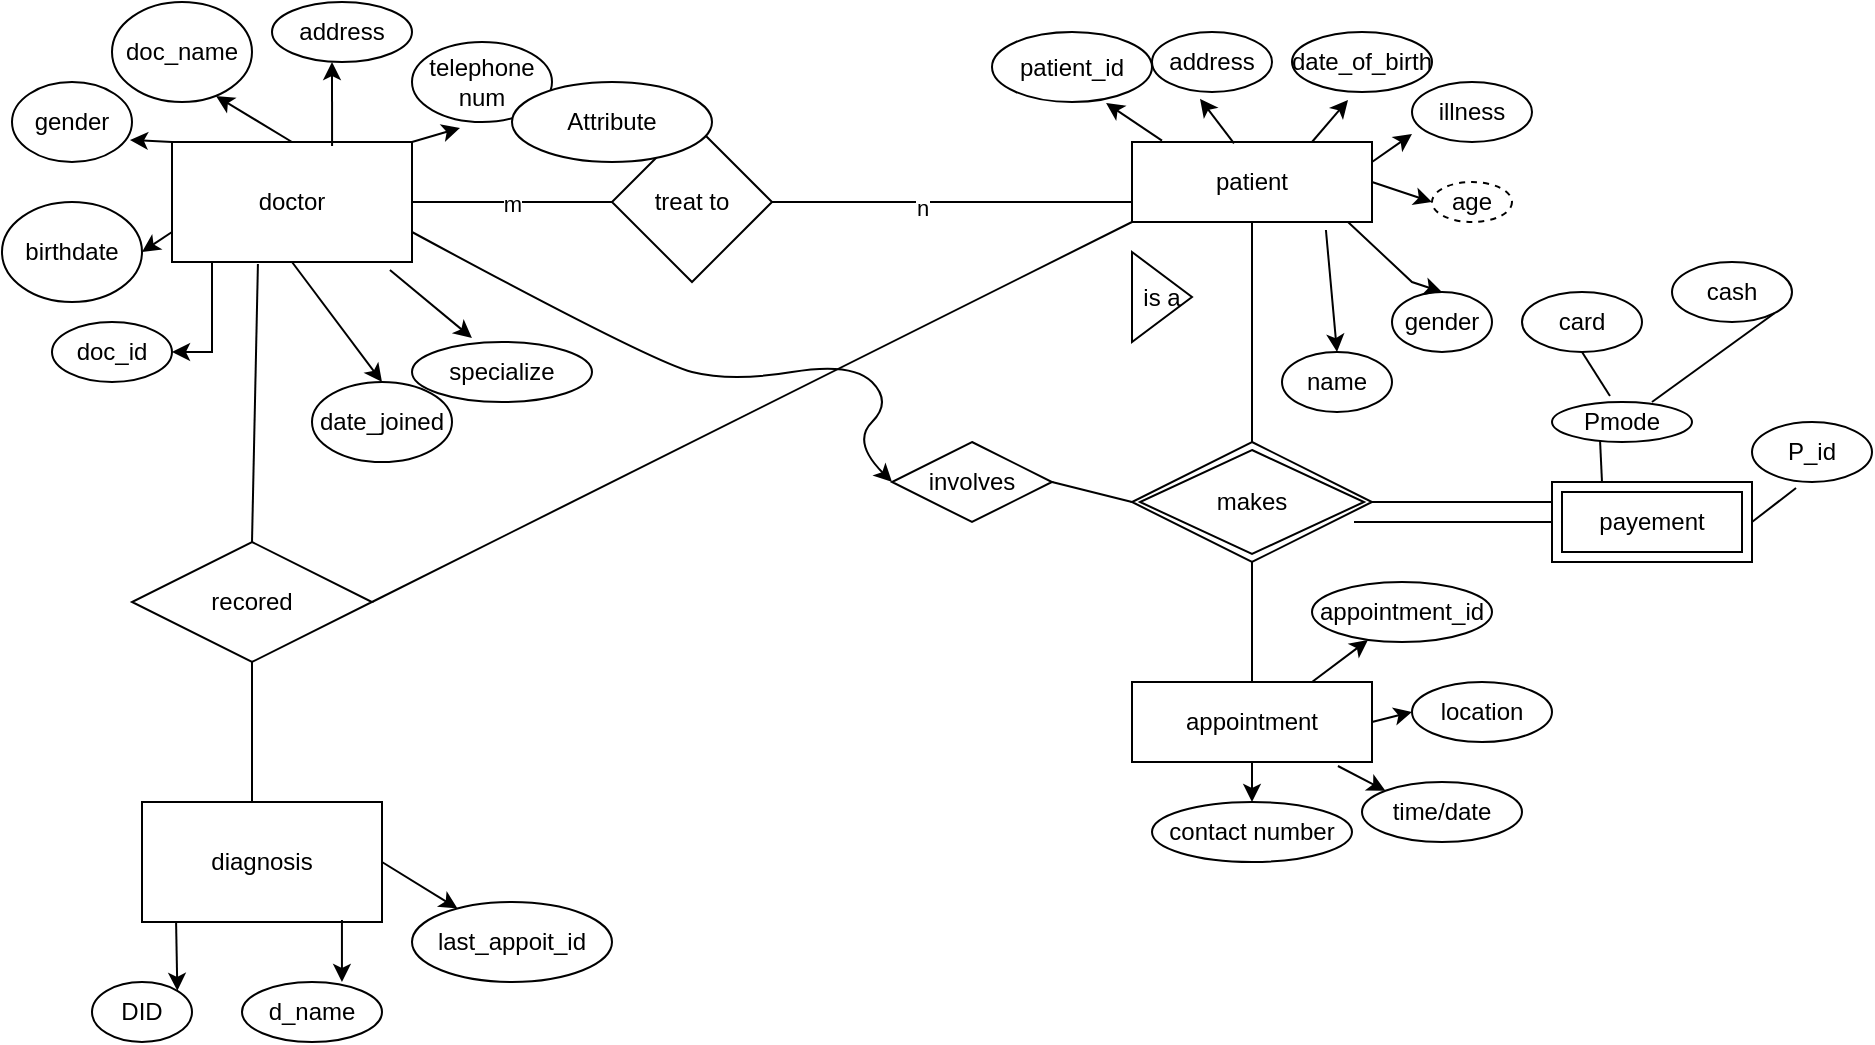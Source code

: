 <mxfile version="21.5.1" type="device">
  <diagram id="R2lEEEUBdFMjLlhIrx00" name="Page-1">
    <mxGraphModel dx="2284" dy="764" grid="1" gridSize="10" guides="1" tooltips="1" connect="1" arrows="1" fold="1" page="1" pageScale="1" pageWidth="850" pageHeight="1100" math="0" shadow="0" extFonts="Permanent Marker^https://fonts.googleapis.com/css?family=Permanent+Marker">
      <root>
        <mxCell id="0" />
        <mxCell id="1" parent="0" />
        <mxCell id="VCROz7wZlx4FAqafwNgO-3" value="" style="edgeStyle=orthogonalEdgeStyle;rounded=0;orthogonalLoop=1;jettySize=auto;html=1;" edge="1" parent="1" source="VCROz7wZlx4FAqafwNgO-1" target="VCROz7wZlx4FAqafwNgO-2">
          <mxGeometry relative="1" as="geometry">
            <Array as="points">
              <mxPoint x="100" y="185" />
            </Array>
          </mxGeometry>
        </mxCell>
        <mxCell id="VCROz7wZlx4FAqafwNgO-1" value="doctor" style="rounded=0;whiteSpace=wrap;html=1;" vertex="1" parent="1">
          <mxGeometry x="80" y="80" width="120" height="60" as="geometry" />
        </mxCell>
        <mxCell id="VCROz7wZlx4FAqafwNgO-2" value="doc_id" style="ellipse;whiteSpace=wrap;html=1;" vertex="1" parent="1">
          <mxGeometry x="20" y="170" width="60" height="30" as="geometry" />
        </mxCell>
        <mxCell id="VCROz7wZlx4FAqafwNgO-6" value="specialize" style="ellipse;whiteSpace=wrap;html=1;" vertex="1" parent="1">
          <mxGeometry x="200" y="180" width="90" height="30" as="geometry" />
        </mxCell>
        <mxCell id="VCROz7wZlx4FAqafwNgO-7" value="date_joined" style="ellipse;whiteSpace=wrap;html=1;" vertex="1" parent="1">
          <mxGeometry x="150" y="200" width="70" height="40" as="geometry" />
        </mxCell>
        <mxCell id="VCROz7wZlx4FAqafwNgO-8" value="birthdate" style="ellipse;whiteSpace=wrap;html=1;" vertex="1" parent="1">
          <mxGeometry x="-5" y="110" width="70" height="50" as="geometry" />
        </mxCell>
        <mxCell id="VCROz7wZlx4FAqafwNgO-9" value="gender" style="ellipse;whiteSpace=wrap;html=1;" vertex="1" parent="1">
          <mxGeometry y="50" width="60" height="40" as="geometry" />
        </mxCell>
        <mxCell id="VCROz7wZlx4FAqafwNgO-10" value="telephone num" style="ellipse;whiteSpace=wrap;html=1;" vertex="1" parent="1">
          <mxGeometry x="200" y="30" width="70" height="40" as="geometry" />
        </mxCell>
        <mxCell id="VCROz7wZlx4FAqafwNgO-11" value="address" style="ellipse;whiteSpace=wrap;html=1;" vertex="1" parent="1">
          <mxGeometry x="130" y="10" width="70" height="30" as="geometry" />
        </mxCell>
        <mxCell id="VCROz7wZlx4FAqafwNgO-12" value="doc_name" style="ellipse;whiteSpace=wrap;html=1;" vertex="1" parent="1">
          <mxGeometry x="50" y="10" width="70" height="50" as="geometry" />
        </mxCell>
        <mxCell id="VCROz7wZlx4FAqafwNgO-13" value="" style="endArrow=classic;html=1;rounded=0;exitX=0.667;exitY=0.033;exitDx=0;exitDy=0;exitPerimeter=0;" edge="1" parent="1" source="VCROz7wZlx4FAqafwNgO-1">
          <mxGeometry width="50" height="50" relative="1" as="geometry">
            <mxPoint x="110" y="90" as="sourcePoint" />
            <mxPoint x="160" y="40" as="targetPoint" />
          </mxGeometry>
        </mxCell>
        <mxCell id="VCROz7wZlx4FAqafwNgO-14" value="" style="endArrow=classic;html=1;rounded=0;entryX=0.743;entryY=0.94;entryDx=0;entryDy=0;entryPerimeter=0;exitX=0.5;exitY=0;exitDx=0;exitDy=0;" edge="1" parent="1" source="VCROz7wZlx4FAqafwNgO-1" target="VCROz7wZlx4FAqafwNgO-12">
          <mxGeometry width="50" height="50" relative="1" as="geometry">
            <mxPoint x="130" y="80" as="sourcePoint" />
            <mxPoint x="180" y="30" as="targetPoint" />
          </mxGeometry>
        </mxCell>
        <mxCell id="VCROz7wZlx4FAqafwNgO-16" value="" style="endArrow=classic;html=1;rounded=0;entryX=0.343;entryY=1.075;entryDx=0;entryDy=0;entryPerimeter=0;exitX=1;exitY=0;exitDx=0;exitDy=0;" edge="1" parent="1" source="VCROz7wZlx4FAqafwNgO-1" target="VCROz7wZlx4FAqafwNgO-10">
          <mxGeometry width="50" height="50" relative="1" as="geometry">
            <mxPoint x="400" y="320" as="sourcePoint" />
            <mxPoint x="450" y="270" as="targetPoint" />
            <Array as="points" />
          </mxGeometry>
        </mxCell>
        <mxCell id="VCROz7wZlx4FAqafwNgO-17" value="" style="endArrow=classic;html=1;rounded=0;entryX=0.983;entryY=0.725;entryDx=0;entryDy=0;entryPerimeter=0;exitX=0;exitY=0;exitDx=0;exitDy=0;" edge="1" parent="1" source="VCROz7wZlx4FAqafwNgO-1" target="VCROz7wZlx4FAqafwNgO-9">
          <mxGeometry width="50" height="50" relative="1" as="geometry">
            <mxPoint x="400" y="320" as="sourcePoint" />
            <mxPoint x="450" y="270" as="targetPoint" />
          </mxGeometry>
        </mxCell>
        <mxCell id="VCROz7wZlx4FAqafwNgO-18" value="" style="endArrow=classic;html=1;rounded=0;entryX=1;entryY=0.5;entryDx=0;entryDy=0;exitX=0;exitY=0.75;exitDx=0;exitDy=0;" edge="1" parent="1" source="VCROz7wZlx4FAqafwNgO-1" target="VCROz7wZlx4FAqafwNgO-8">
          <mxGeometry width="50" height="50" relative="1" as="geometry">
            <mxPoint x="400" y="320" as="sourcePoint" />
            <mxPoint x="450" y="270" as="targetPoint" />
          </mxGeometry>
        </mxCell>
        <mxCell id="VCROz7wZlx4FAqafwNgO-19" value="" style="endArrow=classic;html=1;rounded=0;exitX=0.5;exitY=1;exitDx=0;exitDy=0;entryX=0.5;entryY=0;entryDx=0;entryDy=0;" edge="1" parent="1" source="VCROz7wZlx4FAqafwNgO-1" target="VCROz7wZlx4FAqafwNgO-7">
          <mxGeometry width="50" height="50" relative="1" as="geometry">
            <mxPoint x="400" y="320" as="sourcePoint" />
            <mxPoint x="450" y="270" as="targetPoint" />
          </mxGeometry>
        </mxCell>
        <mxCell id="VCROz7wZlx4FAqafwNgO-20" value="" style="endArrow=classic;html=1;rounded=0;entryX=0.333;entryY=-0.067;entryDx=0;entryDy=0;exitX=0.908;exitY=1.067;exitDx=0;exitDy=0;exitPerimeter=0;entryPerimeter=0;" edge="1" parent="1" source="VCROz7wZlx4FAqafwNgO-1" target="VCROz7wZlx4FAqafwNgO-6">
          <mxGeometry width="50" height="50" relative="1" as="geometry">
            <mxPoint x="400" y="320" as="sourcePoint" />
            <mxPoint x="450" y="270" as="targetPoint" />
          </mxGeometry>
        </mxCell>
        <mxCell id="VCROz7wZlx4FAqafwNgO-22" value="patient&lt;br&gt;" style="rounded=0;whiteSpace=wrap;html=1;" vertex="1" parent="1">
          <mxGeometry x="560" y="80" width="120" height="40" as="geometry" />
        </mxCell>
        <mxCell id="VCROz7wZlx4FAqafwNgO-23" value="treat to" style="rhombus;whiteSpace=wrap;html=1;rounded=0;" vertex="1" parent="1">
          <mxGeometry x="300" y="70" width="80" height="80" as="geometry" />
        </mxCell>
        <mxCell id="VCROz7wZlx4FAqafwNgO-25" value="" style="endArrow=none;html=1;rounded=0;exitX=1;exitY=0.5;exitDx=0;exitDy=0;" edge="1" parent="1" source="VCROz7wZlx4FAqafwNgO-23">
          <mxGeometry width="50" height="50" relative="1" as="geometry">
            <mxPoint x="400" y="320" as="sourcePoint" />
            <mxPoint x="560" y="110" as="targetPoint" />
          </mxGeometry>
        </mxCell>
        <mxCell id="VCROz7wZlx4FAqafwNgO-28" value="n" style="edgeLabel;html=1;align=center;verticalAlign=middle;resizable=0;points=[];" vertex="1" connectable="0" parent="VCROz7wZlx4FAqafwNgO-25">
          <mxGeometry x="-0.169" y="-3" relative="1" as="geometry">
            <mxPoint as="offset" />
          </mxGeometry>
        </mxCell>
        <mxCell id="VCROz7wZlx4FAqafwNgO-29" value="name" style="ellipse;whiteSpace=wrap;html=1;" vertex="1" parent="1">
          <mxGeometry x="635" y="185" width="55" height="30" as="geometry" />
        </mxCell>
        <mxCell id="VCROz7wZlx4FAqafwNgO-30" value="gender" style="ellipse;whiteSpace=wrap;html=1;" vertex="1" parent="1">
          <mxGeometry x="690" y="155" width="50" height="30" as="geometry" />
        </mxCell>
        <mxCell id="VCROz7wZlx4FAqafwNgO-31" value="illness" style="ellipse;whiteSpace=wrap;html=1;" vertex="1" parent="1">
          <mxGeometry x="700" y="50" width="60" height="30" as="geometry" />
        </mxCell>
        <mxCell id="VCROz7wZlx4FAqafwNgO-32" value="date_of_birth" style="ellipse;whiteSpace=wrap;html=1;" vertex="1" parent="1">
          <mxGeometry x="640" y="25" width="70" height="30" as="geometry" />
        </mxCell>
        <mxCell id="VCROz7wZlx4FAqafwNgO-33" value="address&lt;br&gt;" style="ellipse;whiteSpace=wrap;html=1;" vertex="1" parent="1">
          <mxGeometry x="570" y="25" width="60" height="30" as="geometry" />
        </mxCell>
        <mxCell id="VCROz7wZlx4FAqafwNgO-34" value="patient_id&lt;br&gt;" style="ellipse;whiteSpace=wrap;html=1;" vertex="1" parent="1">
          <mxGeometry x="490" y="25" width="80" height="35" as="geometry" />
        </mxCell>
        <mxCell id="VCROz7wZlx4FAqafwNgO-35" style="edgeStyle=orthogonalEdgeStyle;rounded=0;orthogonalLoop=1;jettySize=auto;html=1;exitX=0.5;exitY=1;exitDx=0;exitDy=0;" edge="1" parent="1" source="VCROz7wZlx4FAqafwNgO-34" target="VCROz7wZlx4FAqafwNgO-34">
          <mxGeometry relative="1" as="geometry" />
        </mxCell>
        <mxCell id="VCROz7wZlx4FAqafwNgO-36" value="" style="endArrow=classic;html=1;rounded=0;entryX=0.713;entryY=1.014;entryDx=0;entryDy=0;entryPerimeter=0;exitX=0.125;exitY=-0.017;exitDx=0;exitDy=0;exitPerimeter=0;" edge="1" parent="1" source="VCROz7wZlx4FAqafwNgO-22" target="VCROz7wZlx4FAqafwNgO-34">
          <mxGeometry width="50" height="50" relative="1" as="geometry">
            <mxPoint x="400" y="320" as="sourcePoint" />
            <mxPoint x="450" y="270" as="targetPoint" />
          </mxGeometry>
        </mxCell>
        <mxCell id="VCROz7wZlx4FAqafwNgO-37" value="" style="endArrow=classic;html=1;rounded=0;entryX=0.4;entryY=1.133;entryDx=0;entryDy=0;entryPerimeter=0;exitX=0.75;exitY=0;exitDx=0;exitDy=0;" edge="1" parent="1" source="VCROz7wZlx4FAqafwNgO-22" target="VCROz7wZlx4FAqafwNgO-32">
          <mxGeometry width="50" height="50" relative="1" as="geometry">
            <mxPoint x="510" y="315" as="sourcePoint" />
            <mxPoint x="560" y="265" as="targetPoint" />
          </mxGeometry>
        </mxCell>
        <mxCell id="VCROz7wZlx4FAqafwNgO-38" value="" style="endArrow=classic;html=1;rounded=0;entryX=0.4;entryY=1.113;entryDx=0;entryDy=0;entryPerimeter=0;exitX=0.425;exitY=0.017;exitDx=0;exitDy=0;exitPerimeter=0;" edge="1" parent="1" source="VCROz7wZlx4FAqafwNgO-22" target="VCROz7wZlx4FAqafwNgO-33">
          <mxGeometry width="50" height="50" relative="1" as="geometry">
            <mxPoint x="400" y="320" as="sourcePoint" />
            <mxPoint x="450" y="270" as="targetPoint" />
          </mxGeometry>
        </mxCell>
        <mxCell id="VCROz7wZlx4FAqafwNgO-39" value="" style="endArrow=classic;html=1;rounded=0;entryX=0;entryY=0.867;entryDx=0;entryDy=0;entryPerimeter=0;exitX=1;exitY=0.25;exitDx=0;exitDy=0;" edge="1" parent="1" source="VCROz7wZlx4FAqafwNgO-22" target="VCROz7wZlx4FAqafwNgO-31">
          <mxGeometry width="50" height="50" relative="1" as="geometry">
            <mxPoint x="400" y="320" as="sourcePoint" />
            <mxPoint x="450" y="270" as="targetPoint" />
          </mxGeometry>
        </mxCell>
        <mxCell id="VCROz7wZlx4FAqafwNgO-41" value="age" style="ellipse;whiteSpace=wrap;html=1;align=center;dashed=1;" vertex="1" parent="1">
          <mxGeometry x="710" y="100" width="40" height="20" as="geometry" />
        </mxCell>
        <mxCell id="VCROz7wZlx4FAqafwNgO-42" value="" style="endArrow=classic;html=1;rounded=0;entryX=0;entryY=0.5;entryDx=0;entryDy=0;exitX=1;exitY=0.5;exitDx=0;exitDy=0;" edge="1" parent="1" source="VCROz7wZlx4FAqafwNgO-22" target="VCROz7wZlx4FAqafwNgO-41">
          <mxGeometry width="50" height="50" relative="1" as="geometry">
            <mxPoint x="400" y="320" as="sourcePoint" />
            <mxPoint x="450" y="270" as="targetPoint" />
          </mxGeometry>
        </mxCell>
        <mxCell id="VCROz7wZlx4FAqafwNgO-43" value="" style="endArrow=classic;html=1;rounded=0;exitX=0.9;exitY=1;exitDx=0;exitDy=0;exitPerimeter=0;entryX=0.5;entryY=0;entryDx=0;entryDy=0;" edge="1" parent="1" source="VCROz7wZlx4FAqafwNgO-22" target="VCROz7wZlx4FAqafwNgO-30">
          <mxGeometry width="50" height="50" relative="1" as="geometry">
            <mxPoint x="670" y="150" as="sourcePoint" />
            <mxPoint x="710" y="140" as="targetPoint" />
            <Array as="points">
              <mxPoint x="700" y="150" />
            </Array>
          </mxGeometry>
        </mxCell>
        <mxCell id="VCROz7wZlx4FAqafwNgO-44" value="" style="endArrow=classic;html=1;rounded=0;entryX=0.5;entryY=0;entryDx=0;entryDy=0;exitX=0.808;exitY=1.1;exitDx=0;exitDy=0;exitPerimeter=0;" edge="1" parent="1" source="VCROz7wZlx4FAqafwNgO-22" target="VCROz7wZlx4FAqafwNgO-29">
          <mxGeometry width="50" height="50" relative="1" as="geometry">
            <mxPoint x="400" y="320" as="sourcePoint" />
            <mxPoint x="450" y="270" as="targetPoint" />
          </mxGeometry>
        </mxCell>
        <mxCell id="VCROz7wZlx4FAqafwNgO-47" value="" style="endArrow=none;html=1;rounded=0;exitX=1;exitY=0.5;exitDx=0;exitDy=0;entryX=0;entryY=0.5;entryDx=0;entryDy=0;" edge="1" parent="1" source="VCROz7wZlx4FAqafwNgO-1" target="VCROz7wZlx4FAqafwNgO-23">
          <mxGeometry width="50" height="50" relative="1" as="geometry">
            <mxPoint x="400" y="320" as="sourcePoint" />
            <mxPoint x="450" y="270" as="targetPoint" />
          </mxGeometry>
        </mxCell>
        <mxCell id="VCROz7wZlx4FAqafwNgO-48" value="m" style="edgeLabel;html=1;align=center;verticalAlign=middle;resizable=0;points=[];" vertex="1" connectable="0" parent="VCROz7wZlx4FAqafwNgO-47">
          <mxGeometry y="-1" relative="1" as="geometry">
            <mxPoint as="offset" />
          </mxGeometry>
        </mxCell>
        <mxCell id="VCROz7wZlx4FAqafwNgO-49" value="" style="endArrow=none;html=1;rounded=0;entryX=0.5;entryY=1;entryDx=0;entryDy=0;" edge="1" parent="1" target="VCROz7wZlx4FAqafwNgO-22">
          <mxGeometry width="50" height="50" relative="1" as="geometry">
            <mxPoint x="620" y="230" as="sourcePoint" />
            <mxPoint x="450" y="270" as="targetPoint" />
          </mxGeometry>
        </mxCell>
        <mxCell id="VCROz7wZlx4FAqafwNgO-51" value="" style="endArrow=none;html=1;rounded=0;entryX=0.5;entryY=1;entryDx=0;entryDy=0;exitX=0.5;exitY=0;exitDx=0;exitDy=0;" edge="1" parent="1" source="VCROz7wZlx4FAqafwNgO-53">
          <mxGeometry width="50" height="50" relative="1" as="geometry">
            <mxPoint x="620" y="400" as="sourcePoint" />
            <mxPoint x="620" y="290" as="targetPoint" />
          </mxGeometry>
        </mxCell>
        <mxCell id="VCROz7wZlx4FAqafwNgO-53" value="appointment&lt;br&gt;" style="rounded=0;whiteSpace=wrap;html=1;" vertex="1" parent="1">
          <mxGeometry x="560" y="350" width="120" height="40" as="geometry" />
        </mxCell>
        <mxCell id="VCROz7wZlx4FAqafwNgO-54" style="edgeStyle=orthogonalEdgeStyle;rounded=0;orthogonalLoop=1;jettySize=auto;html=1;exitX=0.5;exitY=1;exitDx=0;exitDy=0;" edge="1" parent="1" source="VCROz7wZlx4FAqafwNgO-22" target="VCROz7wZlx4FAqafwNgO-22">
          <mxGeometry relative="1" as="geometry" />
        </mxCell>
        <mxCell id="VCROz7wZlx4FAqafwNgO-55" value="" style="endArrow=none;html=1;rounded=0;entryX=0.5;entryY=1;entryDx=0;entryDy=0;" edge="1" parent="1">
          <mxGeometry width="50" height="50" relative="1" as="geometry">
            <mxPoint x="620" y="280" as="sourcePoint" />
            <mxPoint x="620" y="290" as="targetPoint" />
          </mxGeometry>
        </mxCell>
        <mxCell id="VCROz7wZlx4FAqafwNgO-56" value="contact number" style="ellipse;whiteSpace=wrap;html=1;align=center;" vertex="1" parent="1">
          <mxGeometry x="570" y="410" width="100" height="30" as="geometry" />
        </mxCell>
        <mxCell id="VCROz7wZlx4FAqafwNgO-57" value="time/date" style="ellipse;whiteSpace=wrap;html=1;align=center;" vertex="1" parent="1">
          <mxGeometry x="675" y="400" width="80" height="30" as="geometry" />
        </mxCell>
        <mxCell id="VCROz7wZlx4FAqafwNgO-58" value="location" style="ellipse;whiteSpace=wrap;html=1;align=center;" vertex="1" parent="1">
          <mxGeometry x="700" y="350" width="70" height="30" as="geometry" />
        </mxCell>
        <mxCell id="VCROz7wZlx4FAqafwNgO-59" value="appointment_id" style="ellipse;whiteSpace=wrap;html=1;align=center;" vertex="1" parent="1">
          <mxGeometry x="650" y="300" width="90" height="30" as="geometry" />
        </mxCell>
        <mxCell id="VCROz7wZlx4FAqafwNgO-61" value="" style="endArrow=classic;html=1;rounded=0;entryX=0;entryY=0;entryDx=0;entryDy=0;exitX=0.858;exitY=1.05;exitDx=0;exitDy=0;exitPerimeter=0;" edge="1" parent="1" source="VCROz7wZlx4FAqafwNgO-53" target="VCROz7wZlx4FAqafwNgO-57">
          <mxGeometry width="50" height="50" relative="1" as="geometry">
            <mxPoint x="400" y="320" as="sourcePoint" />
            <mxPoint x="450" y="270" as="targetPoint" />
          </mxGeometry>
        </mxCell>
        <mxCell id="VCROz7wZlx4FAqafwNgO-62" value="" style="endArrow=classic;html=1;rounded=0;entryX=0;entryY=0.5;entryDx=0;entryDy=0;exitX=1;exitY=0.5;exitDx=0;exitDy=0;" edge="1" parent="1" source="VCROz7wZlx4FAqafwNgO-53" target="VCROz7wZlx4FAqafwNgO-58">
          <mxGeometry width="50" height="50" relative="1" as="geometry">
            <mxPoint x="400" y="320" as="sourcePoint" />
            <mxPoint x="450" y="270" as="targetPoint" />
          </mxGeometry>
        </mxCell>
        <mxCell id="VCROz7wZlx4FAqafwNgO-63" value="" style="endArrow=classic;html=1;rounded=0;entryX=0.311;entryY=0.967;entryDx=0;entryDy=0;entryPerimeter=0;exitX=0.75;exitY=0;exitDx=0;exitDy=0;" edge="1" parent="1" source="VCROz7wZlx4FAqafwNgO-53" target="VCROz7wZlx4FAqafwNgO-59">
          <mxGeometry width="50" height="50" relative="1" as="geometry">
            <mxPoint x="400" y="320" as="sourcePoint" />
            <mxPoint x="450" y="270" as="targetPoint" />
          </mxGeometry>
        </mxCell>
        <mxCell id="VCROz7wZlx4FAqafwNgO-64" value="" style="endArrow=classic;html=1;rounded=0;entryX=0.5;entryY=0;entryDx=0;entryDy=0;exitX=0.5;exitY=1;exitDx=0;exitDy=0;" edge="1" parent="1" source="VCROz7wZlx4FAqafwNgO-53" target="VCROz7wZlx4FAqafwNgO-56">
          <mxGeometry width="50" height="50" relative="1" as="geometry">
            <mxPoint x="602" y="400" as="sourcePoint" />
            <mxPoint x="450" y="270" as="targetPoint" />
            <Array as="points" />
          </mxGeometry>
        </mxCell>
        <mxCell id="VCROz7wZlx4FAqafwNgO-67" value="card" style="ellipse;whiteSpace=wrap;html=1;align=center;" vertex="1" parent="1">
          <mxGeometry x="755" y="155" width="60" height="30" as="geometry" />
        </mxCell>
        <mxCell id="VCROz7wZlx4FAqafwNgO-68" value="cash" style="ellipse;whiteSpace=wrap;html=1;align=center;" vertex="1" parent="1">
          <mxGeometry x="830" y="140" width="60" height="30" as="geometry" />
        </mxCell>
        <mxCell id="VCROz7wZlx4FAqafwNgO-69" value="" style="endArrow=none;html=1;rounded=0;exitX=0.5;exitY=1;exitDx=0;exitDy=0;entryX=0.414;entryY=-0.15;entryDx=0;entryDy=0;entryPerimeter=0;" edge="1" parent="1" source="VCROz7wZlx4FAqafwNgO-67" target="VCROz7wZlx4FAqafwNgO-97">
          <mxGeometry width="50" height="50" relative="1" as="geometry">
            <mxPoint x="800" y="190" as="sourcePoint" />
            <mxPoint x="800" y="220" as="targetPoint" />
          </mxGeometry>
        </mxCell>
        <mxCell id="VCROz7wZlx4FAqafwNgO-70" value="" style="endArrow=none;html=1;rounded=0;entryX=0.714;entryY=0;entryDx=0;entryDy=0;entryPerimeter=0;exitX=1;exitY=1;exitDx=0;exitDy=0;" edge="1" parent="1" source="VCROz7wZlx4FAqafwNgO-68" target="VCROz7wZlx4FAqafwNgO-97">
          <mxGeometry width="50" height="50" relative="1" as="geometry">
            <mxPoint x="270" y="490" as="sourcePoint" />
            <mxPoint x="320" y="440" as="targetPoint" />
          </mxGeometry>
        </mxCell>
        <mxCell id="VCROz7wZlx4FAqafwNgO-74" value="" style="endArrow=none;html=1;rounded=0;entryX=0.358;entryY=1.017;entryDx=0;entryDy=0;entryPerimeter=0;" edge="1" parent="1" target="VCROz7wZlx4FAqafwNgO-1">
          <mxGeometry width="50" height="50" relative="1" as="geometry">
            <mxPoint x="120" y="280" as="sourcePoint" />
            <mxPoint x="320" y="440" as="targetPoint" />
          </mxGeometry>
        </mxCell>
        <mxCell id="VCROz7wZlx4FAqafwNgO-76" value="recored" style="shape=rhombus;perimeter=rhombusPerimeter;whiteSpace=wrap;html=1;align=center;" vertex="1" parent="1">
          <mxGeometry x="60" y="280" width="120" height="60" as="geometry" />
        </mxCell>
        <mxCell id="VCROz7wZlx4FAqafwNgO-77" value="" style="endArrow=none;html=1;rounded=0;entryX=0.5;entryY=1;entryDx=0;entryDy=0;" edge="1" parent="1" target="VCROz7wZlx4FAqafwNgO-76">
          <mxGeometry width="50" height="50" relative="1" as="geometry">
            <mxPoint x="120" y="410" as="sourcePoint" />
            <mxPoint x="320" y="440" as="targetPoint" />
          </mxGeometry>
        </mxCell>
        <mxCell id="VCROz7wZlx4FAqafwNgO-78" value="diagnosis" style="rounded=0;whiteSpace=wrap;html=1;" vertex="1" parent="1">
          <mxGeometry x="65" y="410" width="120" height="60" as="geometry" />
        </mxCell>
        <mxCell id="VCROz7wZlx4FAqafwNgO-79" value="" style="endArrow=none;html=1;rounded=0;entryX=0;entryY=1;entryDx=0;entryDy=0;exitX=1;exitY=0.5;exitDx=0;exitDy=0;" edge="1" parent="1" source="VCROz7wZlx4FAqafwNgO-76" target="VCROz7wZlx4FAqafwNgO-22">
          <mxGeometry width="50" height="50" relative="1" as="geometry">
            <mxPoint x="190" y="300" as="sourcePoint" />
            <mxPoint x="320" y="440" as="targetPoint" />
          </mxGeometry>
        </mxCell>
        <mxCell id="VCROz7wZlx4FAqafwNgO-84" value="last_appoit_id" style="ellipse;whiteSpace=wrap;html=1;align=center;" vertex="1" parent="1">
          <mxGeometry x="200" y="460" width="100" height="40" as="geometry" />
        </mxCell>
        <mxCell id="VCROz7wZlx4FAqafwNgO-85" value="d_name" style="ellipse;whiteSpace=wrap;html=1;align=center;" vertex="1" parent="1">
          <mxGeometry x="115" y="500" width="70" height="30" as="geometry" />
        </mxCell>
        <mxCell id="VCROz7wZlx4FAqafwNgO-86" value="DID" style="ellipse;whiteSpace=wrap;html=1;align=center;" vertex="1" parent="1">
          <mxGeometry x="40" y="500" width="50" height="30" as="geometry" />
        </mxCell>
        <mxCell id="VCROz7wZlx4FAqafwNgO-87" value="" style="endArrow=classic;html=1;rounded=0;exitX=0.142;exitY=1;exitDx=0;exitDy=0;exitPerimeter=0;entryX=1;entryY=0;entryDx=0;entryDy=0;" edge="1" parent="1" source="VCROz7wZlx4FAqafwNgO-78" target="VCROz7wZlx4FAqafwNgO-86">
          <mxGeometry width="50" height="50" relative="1" as="geometry">
            <mxPoint x="270" y="490" as="sourcePoint" />
            <mxPoint x="320" y="440" as="targetPoint" />
          </mxGeometry>
        </mxCell>
        <mxCell id="VCROz7wZlx4FAqafwNgO-88" value="" style="endArrow=classic;html=1;rounded=0;entryX=0.714;entryY=0;entryDx=0;entryDy=0;entryPerimeter=0;exitX=0.833;exitY=0.983;exitDx=0;exitDy=0;exitPerimeter=0;" edge="1" parent="1" source="VCROz7wZlx4FAqafwNgO-78" target="VCROz7wZlx4FAqafwNgO-85">
          <mxGeometry width="50" height="50" relative="1" as="geometry">
            <mxPoint x="270" y="490" as="sourcePoint" />
            <mxPoint x="320" y="440" as="targetPoint" />
          </mxGeometry>
        </mxCell>
        <mxCell id="VCROz7wZlx4FAqafwNgO-89" value="" style="endArrow=classic;html=1;rounded=0;exitX=1;exitY=0.5;exitDx=0;exitDy=0;" edge="1" parent="1" source="VCROz7wZlx4FAqafwNgO-78" target="VCROz7wZlx4FAqafwNgO-84">
          <mxGeometry width="50" height="50" relative="1" as="geometry">
            <mxPoint x="270" y="490" as="sourcePoint" />
            <mxPoint x="320" y="440" as="targetPoint" />
            <Array as="points" />
          </mxGeometry>
        </mxCell>
        <mxCell id="VCROz7wZlx4FAqafwNgO-91" value="makes" style="shape=rhombus;double=1;perimeter=rhombusPerimeter;whiteSpace=wrap;html=1;align=center;" vertex="1" parent="1">
          <mxGeometry x="560" y="230" width="120" height="60" as="geometry" />
        </mxCell>
        <mxCell id="VCROz7wZlx4FAqafwNgO-92" value="" style="endArrow=none;html=1;rounded=0;" edge="1" parent="1" source="VCROz7wZlx4FAqafwNgO-91">
          <mxGeometry width="50" height="50" relative="1" as="geometry">
            <mxPoint x="270" y="90" as="sourcePoint" />
            <mxPoint x="780" y="260" as="targetPoint" />
          </mxGeometry>
        </mxCell>
        <mxCell id="VCROz7wZlx4FAqafwNgO-93" value="" style="endArrow=none;html=1;rounded=0;exitX=0.925;exitY=0.667;exitDx=0;exitDy=0;exitPerimeter=0;" edge="1" parent="1" source="VCROz7wZlx4FAqafwNgO-91">
          <mxGeometry width="50" height="50" relative="1" as="geometry">
            <mxPoint x="270" y="90" as="sourcePoint" />
            <mxPoint x="780" y="270" as="targetPoint" />
          </mxGeometry>
        </mxCell>
        <mxCell id="VCROz7wZlx4FAqafwNgO-94" value="payement" style="shape=ext;margin=3;double=1;whiteSpace=wrap;html=1;align=center;" vertex="1" parent="1">
          <mxGeometry x="770" y="250" width="100" height="40" as="geometry" />
        </mxCell>
        <mxCell id="VCROz7wZlx4FAqafwNgO-95" value="Attribute" style="ellipse;whiteSpace=wrap;html=1;align=center;" vertex="1" parent="1">
          <mxGeometry x="250" y="50" width="100" height="40" as="geometry" />
        </mxCell>
        <mxCell id="VCROz7wZlx4FAqafwNgO-96" value="P_id" style="ellipse;whiteSpace=wrap;html=1;align=center;" vertex="1" parent="1">
          <mxGeometry x="870" y="220" width="60" height="30" as="geometry" />
        </mxCell>
        <mxCell id="VCROz7wZlx4FAqafwNgO-97" value="Pmode" style="ellipse;whiteSpace=wrap;html=1;align=center;" vertex="1" parent="1">
          <mxGeometry x="770" y="210" width="70" height="20" as="geometry" />
        </mxCell>
        <mxCell id="VCROz7wZlx4FAqafwNgO-98" value="" style="endArrow=none;html=1;rounded=0;entryX=0.367;entryY=1.1;entryDx=0;entryDy=0;entryPerimeter=0;exitX=1;exitY=0.5;exitDx=0;exitDy=0;" edge="1" parent="1" source="VCROz7wZlx4FAqafwNgO-94" target="VCROz7wZlx4FAqafwNgO-96">
          <mxGeometry width="50" height="50" relative="1" as="geometry">
            <mxPoint x="860" y="290" as="sourcePoint" />
            <mxPoint x="900" y="260" as="targetPoint" />
          </mxGeometry>
        </mxCell>
        <mxCell id="VCROz7wZlx4FAqafwNgO-99" value="" style="endArrow=none;html=1;rounded=0;entryX=0.343;entryY=0.95;entryDx=0;entryDy=0;entryPerimeter=0;exitX=0.25;exitY=0;exitDx=0;exitDy=0;" edge="1" parent="1" source="VCROz7wZlx4FAqafwNgO-94" target="VCROz7wZlx4FAqafwNgO-97">
          <mxGeometry width="50" height="50" relative="1" as="geometry">
            <mxPoint x="770" y="270" as="sourcePoint" />
            <mxPoint x="810" y="240" as="targetPoint" />
          </mxGeometry>
        </mxCell>
        <mxCell id="VCROz7wZlx4FAqafwNgO-102" value="involves" style="shape=rhombus;perimeter=rhombusPerimeter;whiteSpace=wrap;html=1;align=center;" vertex="1" parent="1">
          <mxGeometry x="440" y="230" width="80" height="40" as="geometry" />
        </mxCell>
        <mxCell id="VCROz7wZlx4FAqafwNgO-108" value="" style="endArrow=none;html=1;rounded=0;entryX=0;entryY=0.5;entryDx=0;entryDy=0;exitX=1;exitY=0.5;exitDx=0;exitDy=0;" edge="1" parent="1" source="VCROz7wZlx4FAqafwNgO-102" target="VCROz7wZlx4FAqafwNgO-91">
          <mxGeometry width="50" height="50" relative="1" as="geometry">
            <mxPoint x="160" y="360" as="sourcePoint" />
            <mxPoint x="210" y="310" as="targetPoint" />
          </mxGeometry>
        </mxCell>
        <mxCell id="VCROz7wZlx4FAqafwNgO-109" value="" style="curved=1;endArrow=classic;html=1;rounded=0;entryX=0;entryY=0.5;entryDx=0;entryDy=0;exitX=1;exitY=0.75;exitDx=0;exitDy=0;" edge="1" parent="1" source="VCROz7wZlx4FAqafwNgO-1" target="VCROz7wZlx4FAqafwNgO-102">
          <mxGeometry width="50" height="50" relative="1" as="geometry">
            <mxPoint x="320" y="220" as="sourcePoint" />
            <mxPoint x="585" y="100" as="targetPoint" />
            <Array as="points">
              <mxPoint x="320" y="190" />
              <mxPoint x="360" y="200" />
              <mxPoint x="420" y="190" />
              <mxPoint x="440" y="210" />
              <mxPoint x="420" y="230" />
            </Array>
          </mxGeometry>
        </mxCell>
        <mxCell id="VCROz7wZlx4FAqafwNgO-110" value="is a" style="triangle;whiteSpace=wrap;html=1;" vertex="1" parent="1">
          <mxGeometry x="560" y="135" width="30" height="45" as="geometry" />
        </mxCell>
      </root>
    </mxGraphModel>
  </diagram>
</mxfile>
